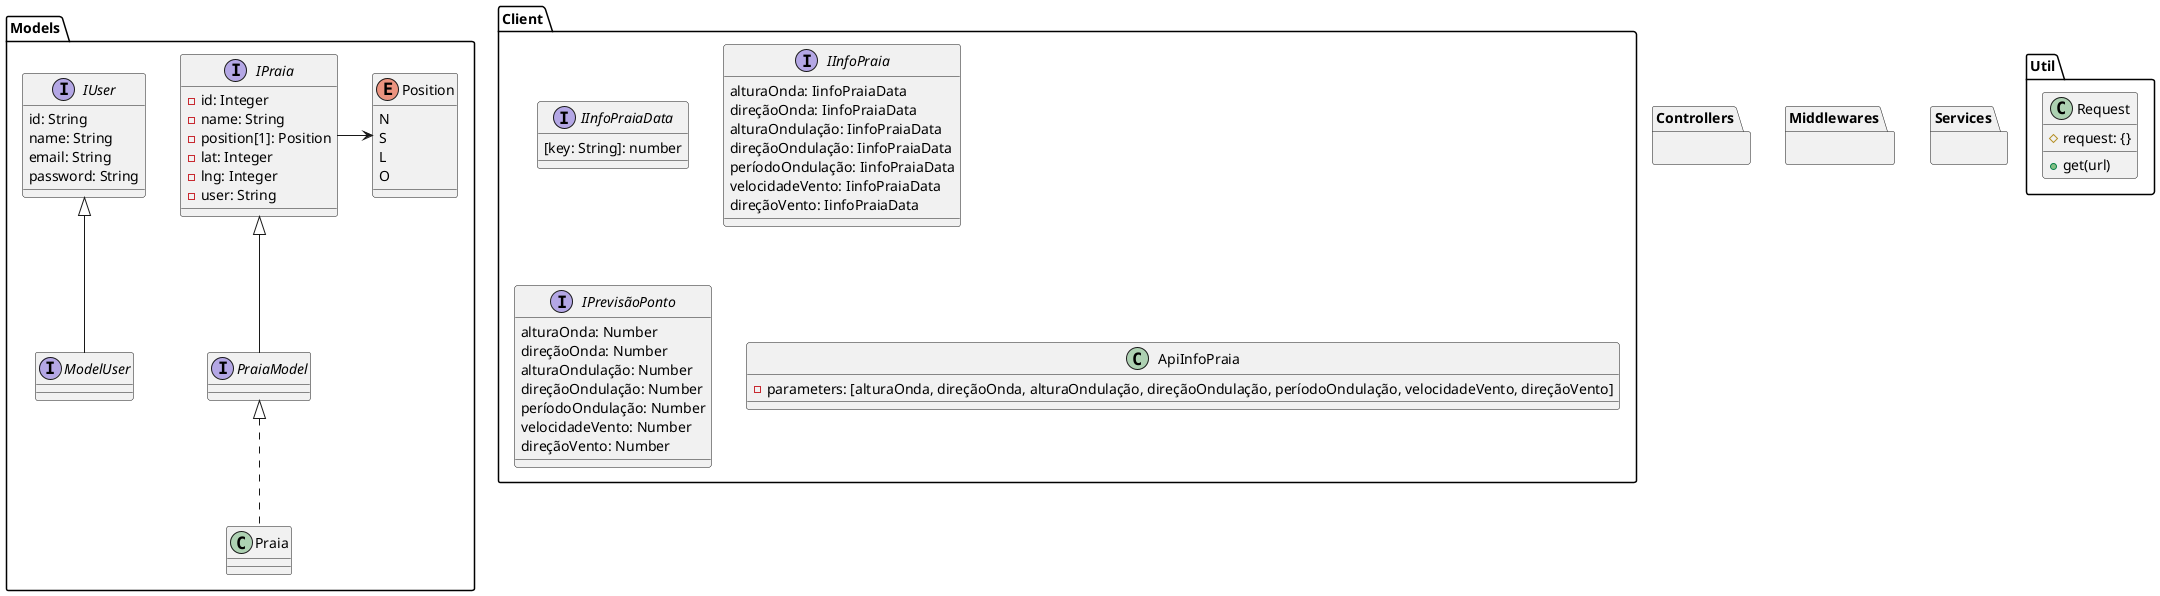 @startuml class

package Util {
  class Request {
    #request: {}
    +get(url)
  }
}

package Client {
  
  interface IInfoPraiaData {
    [key: String]: number
  }

  interface IInfoPraia {
    alturaOnda: IinfoPraiaData
    direçãoOnda: IinfoPraiaData
    alturaOndulação: IinfoPraiaData
    direçãoOndulação: IinfoPraiaData
    períodoOndulação: IinfoPraiaData
    velocidadeVento: IinfoPraiaData
    direçãoVento: IinfoPraiaData
  }

  interface IPrevisãoPonto {
    alturaOnda: Number
    direçãoOnda: Number
    alturaOndulação: Number
    direçãoOndulação: Number
    períodoOndulação: Number
    velocidadeVento: Number
    direçãoVento: Number
  }

  class ApiInfoPraia {
    -parameters: [alturaOnda, direçãoOnda, alturaOndulação, direçãoOndulação, períodoOndulação, velocidadeVento, direçãoVento]
  }
}
package Models {

  interface IUser {
    id: String
    name: String
    email: String
    password: String
  }

  interface ModelUser extends IUser {
    
  }

  enum Position {
    N
    S
    L
    O
  }

  interface IPraia {
    -id: Integer
    -name: String
    -position[1]: Position
    -lat: Integer
    -lng: Integer
    -user: String
  }

  IPraia -> Position

  interface PraiaModel extends IPraia

  class Praia implements PraiaModel
}
package Controllers {}
package Middlewares {}
package Services {}

@enduml